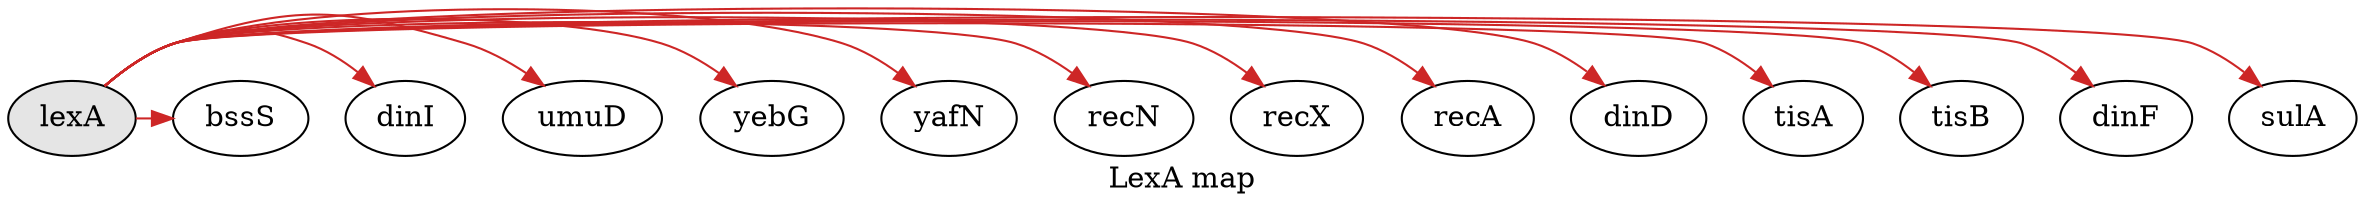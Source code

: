digraph Network{
rank=source; overlap=scale; splines=true; pack=true; dpi=600; label="LexA map";
"sulA" [color=black,width=0.5]
"dinF" [color=black,width=0.5]
"lexA" [style=filled,width=0.5,fillcolor=grey90,color=black]
"tisB" [color=black,width=0.5]
"tisA" [color=black,width=0.5]
"dinD" [color=black,width=0.5]
"recA" [color=black,width=0.5]
"recX" [color=black,width=0.5]
"recN" [color=black,width=0.5]
"yafN" [color=black,width=0.5]
"yebG" [color=black,width=0.5]
"umuD" [color=black,width=0.5]
"dinI" [color=black,width=0.5]
"bssS" [color=black,width=0.5]
lexA->sulA [color=firebrick3];
lexA->dinF [color=firebrick3];
lexA->tisB [color=firebrick3];
lexA->tisA [color=firebrick3];
lexA->dinD [color=firebrick3];
lexA->recA [color=firebrick3];
lexA->recX [color=firebrick3];
lexA->recN [color=firebrick3];
lexA->yafN [color=firebrick3];
lexA->yebG [color=firebrick3];
lexA->umuD [color=firebrick3];
lexA->dinI [color=firebrick3];
lexA->bssS [color=firebrick3];
}
